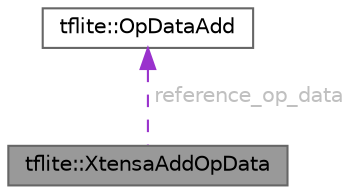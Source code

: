 digraph "tflite::XtensaAddOpData"
{
 // LATEX_PDF_SIZE
  bgcolor="transparent";
  edge [fontname=Helvetica,fontsize=10,labelfontname=Helvetica,labelfontsize=10];
  node [fontname=Helvetica,fontsize=10,shape=box,height=0.2,width=0.4];
  Node1 [id="Node000001",label="tflite::XtensaAddOpData",height=0.2,width=0.4,color="gray40", fillcolor="grey60", style="filled", fontcolor="black",tooltip=" "];
  Node2 -> Node1 [id="edge1_Node000001_Node000002",dir="back",color="darkorchid3",style="dashed",tooltip=" ",label=" reference_op_data",fontcolor="grey" ];
  Node2 [id="Node000002",label="tflite::OpDataAdd",height=0.2,width=0.4,color="gray40", fillcolor="white", style="filled",URL="$structtflite_1_1_op_data_add.html",tooltip=" "];
}
